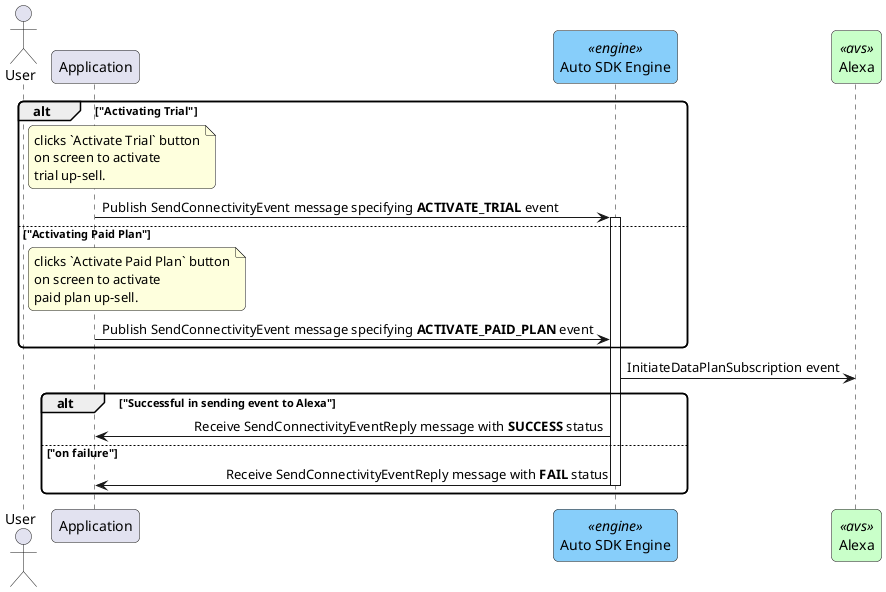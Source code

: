 @startuml

<style>
sequenceDiagram {
    .engine {
        BackgroundColor LightSkyBlue
        BorderColor CornflowerBlue
    }
    .avs {
        BackgroundColor TECHNOLOGY
        BorderColor Green
    }
}
</style>

skinparam roundcorner 10
skinparam sequenceMessageAlign direction

actor User order 10
participant Application  order 30
participant "Auto SDK Engine" as AutoSDK <<engine>> order 40
participant "Alexa" as Alexa <<avs>> order 50

alt "Activating Trial" 
	note right of User
    clicks `Activate Trial` button
    on screen to activate
    trial up-sell.
    end note
    Application -> AutoSDK : Publish SendConnectivityEvent message specifying **ACTIVATE_TRIAL** event
	activate AutoSDK
else "Activating Paid Plan"
	note right of User
    clicks `Activate Paid Plan` button
    on screen to activate
    paid plan up-sell.
    end note
    Application -> AutoSDK : Publish SendConnectivityEvent message specifying **ACTIVATE_PAID_PLAN** event
end

AutoSDK -> Alexa : InitiateDataPlanSubscription event

alt "Successful in sending event to Alexa" 
	AutoSDK -> Application : Receive SendConnectivityEventReply message with **SUCCESS** status
else "on failure"
	AutoSDK -> Application : Receive SendConnectivityEventReply message with **FAIL** status
	deactivate AutoSDK
end

@enduml
